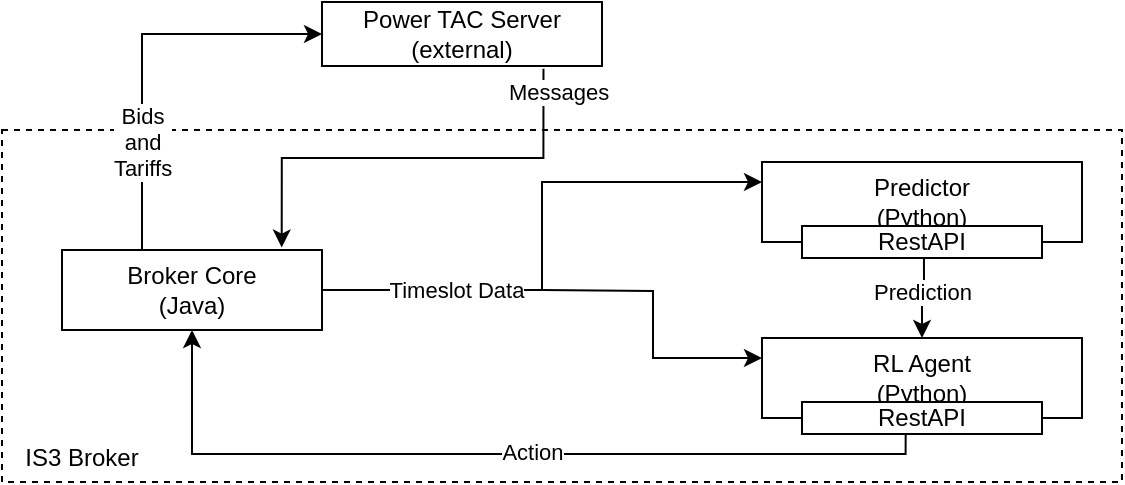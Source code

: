 <mxfile version="20.4.1" type="github" pages="3">
  <diagram id="v7upqAwxNrrTzhnmKMGe" name="Seite-3">
    <mxGraphModel dx="675" dy="429" grid="1" gridSize="10" guides="1" tooltips="1" connect="1" arrows="1" fold="1" page="1" pageScale="1" pageWidth="827" pageHeight="1169" math="0" shadow="0">
      <root>
        <mxCell id="0" />
        <mxCell id="1" parent="0" />
        <mxCell id="GoU7gZ8OQvSiujTcVbR8-18" value="" style="group" vertex="1" connectable="0" parent="1">
          <mxGeometry x="50" y="200" width="560" height="240" as="geometry" />
        </mxCell>
        <mxCell id="GoU7gZ8OQvSiujTcVbR8-1" value="&lt;div&gt;Power TAC Server&lt;/div&gt;&lt;div&gt;(external)&lt;br&gt;&lt;/div&gt;" style="rounded=0;whiteSpace=wrap;html=1;" vertex="1" parent="GoU7gZ8OQvSiujTcVbR8-18">
          <mxGeometry x="160" width="140" height="32" as="geometry" />
        </mxCell>
        <mxCell id="GoU7gZ8OQvSiujTcVbR8-2" value="" style="rounded=0;whiteSpace=wrap;html=1;dashed=1;" vertex="1" parent="GoU7gZ8OQvSiujTcVbR8-18">
          <mxGeometry y="64" width="560" height="176.0" as="geometry" />
        </mxCell>
        <mxCell id="GoU7gZ8OQvSiujTcVbR8-5" value="&lt;div&gt;Bids&lt;/div&gt;&lt;div&gt;and&lt;br&gt;&lt;/div&gt;&lt;div&gt;Tariffs&lt;br&gt;&lt;/div&gt;" style="edgeStyle=orthogonalEdgeStyle;rounded=0;orthogonalLoop=1;jettySize=auto;html=1;" edge="1" parent="GoU7gZ8OQvSiujTcVbR8-18" source="GoU7gZ8OQvSiujTcVbR8-3" target="GoU7gZ8OQvSiujTcVbR8-1">
          <mxGeometry x="-0.455" relative="1" as="geometry">
            <mxPoint x="110" y="8" as="targetPoint" />
            <Array as="points">
              <mxPoint x="70" y="80" />
              <mxPoint x="70" y="80" />
            </Array>
            <mxPoint as="offset" />
          </mxGeometry>
        </mxCell>
        <mxCell id="GoU7gZ8OQvSiujTcVbR8-3" value="&lt;div&gt;Broker Core&lt;/div&gt;&lt;div&gt;(Java)&lt;br&gt;&lt;/div&gt;" style="rounded=0;whiteSpace=wrap;html=1;" vertex="1" parent="GoU7gZ8OQvSiujTcVbR8-18">
          <mxGeometry x="30" y="124.0" width="130" height="40" as="geometry" />
        </mxCell>
        <mxCell id="GoU7gZ8OQvSiujTcVbR8-4" value="IS3 Broker" style="text;html=1;strokeColor=none;fillColor=none;align=center;verticalAlign=middle;whiteSpace=wrap;rounded=0;" vertex="1" parent="GoU7gZ8OQvSiujTcVbR8-18">
          <mxGeometry x="10" y="216" width="60" height="24" as="geometry" />
        </mxCell>
        <mxCell id="GoU7gZ8OQvSiujTcVbR8-7" value="" style="endArrow=classic;html=1;entryX=0.845;entryY=-0.031;entryDx=0;entryDy=0;exitX=0.791;exitY=1.043;exitDx=0;exitDy=0;exitPerimeter=0;rounded=0;edgeStyle=orthogonalEdgeStyle;entryPerimeter=0;" edge="1" parent="GoU7gZ8OQvSiujTcVbR8-18" source="GoU7gZ8OQvSiujTcVbR8-1" target="GoU7gZ8OQvSiujTcVbR8-3">
          <mxGeometry width="50" height="50" relative="1" as="geometry">
            <mxPoint x="110" as="sourcePoint" />
            <mxPoint x="330" y="96" as="targetPoint" />
          </mxGeometry>
        </mxCell>
        <mxCell id="GoU7gZ8OQvSiujTcVbR8-13" value="Messages" style="edgeLabel;html=1;align=center;verticalAlign=middle;resizable=0;points=[];" vertex="1" connectable="0" parent="GoU7gZ8OQvSiujTcVbR8-7">
          <mxGeometry x="0.472" relative="1" as="geometry">
            <mxPoint x="124" y="-33" as="offset" />
          </mxGeometry>
        </mxCell>
        <mxCell id="GoU7gZ8OQvSiujTcVbR8-8" value="&lt;div&gt;Predictor&lt;/div&gt;&lt;div&gt;(Python)&lt;/div&gt;" style="rounded=0;whiteSpace=wrap;html=1;" vertex="1" parent="GoU7gZ8OQvSiujTcVbR8-18">
          <mxGeometry x="380" y="80" width="160" height="40" as="geometry" />
        </mxCell>
        <mxCell id="GoU7gZ8OQvSiujTcVbR8-9" value="&lt;div&gt;RL Agent&lt;/div&gt;&lt;div&gt;(Python)&lt;/div&gt;" style="rounded=0;whiteSpace=wrap;html=1;" vertex="1" parent="GoU7gZ8OQvSiujTcVbR8-18">
          <mxGeometry x="380" y="168" width="160" height="40" as="geometry" />
        </mxCell>
        <mxCell id="GoU7gZ8OQvSiujTcVbR8-10" value="&lt;div&gt;Timeslot Data&lt;/div&gt;" style="endArrow=classic;html=1;rounded=0;edgeStyle=orthogonalEdgeStyle;entryX=0;entryY=0.25;entryDx=0;entryDy=0;" edge="1" parent="GoU7gZ8OQvSiujTcVbR8-18" source="GoU7gZ8OQvSiujTcVbR8-3" target="GoU7gZ8OQvSiujTcVbR8-8">
          <mxGeometry x="-0.513" width="50" height="50" relative="1" as="geometry">
            <mxPoint x="280" y="168" as="sourcePoint" />
            <mxPoint x="330" y="128" as="targetPoint" />
            <mxPoint as="offset" />
          </mxGeometry>
        </mxCell>
        <mxCell id="GoU7gZ8OQvSiujTcVbR8-11" value="Prediction" style="endArrow=classic;html=1;rounded=0;exitX=0.506;exitY=1.08;exitDx=0;exitDy=0;exitPerimeter=0;edgeStyle=orthogonalEdgeStyle;" edge="1" parent="GoU7gZ8OQvSiujTcVbR8-18" source="GoU7gZ8OQvSiujTcVbR8-8" target="GoU7gZ8OQvSiujTcVbR8-9">
          <mxGeometry width="50" height="50" relative="1" as="geometry">
            <mxPoint x="340" y="200.0" as="sourcePoint" />
            <mxPoint x="390" y="160" as="targetPoint" />
          </mxGeometry>
        </mxCell>
        <mxCell id="GoU7gZ8OQvSiujTcVbR8-12" value="" style="endArrow=classic;html=1;rounded=0;exitX=0.432;exitY=1;exitDx=0;exitDy=0;edgeStyle=orthogonalEdgeStyle;exitPerimeter=0;" edge="1" parent="GoU7gZ8OQvSiujTcVbR8-18" source="GoU7gZ8OQvSiujTcVbR8-15" target="GoU7gZ8OQvSiujTcVbR8-3">
          <mxGeometry width="50" height="50" relative="1" as="geometry">
            <mxPoint x="280" y="168" as="sourcePoint" />
            <mxPoint x="330" y="128" as="targetPoint" />
          </mxGeometry>
        </mxCell>
        <mxCell id="GoU7gZ8OQvSiujTcVbR8-14" value="Action" style="edgeLabel;html=1;align=center;verticalAlign=middle;resizable=0;points=[];" vertex="1" connectable="0" parent="GoU7gZ8OQvSiujTcVbR8-12">
          <mxGeometry x="-0.078" y="-1" relative="1" as="geometry">
            <mxPoint as="offset" />
          </mxGeometry>
        </mxCell>
        <mxCell id="GoU7gZ8OQvSiujTcVbR8-15" value="RestAPI" style="rounded=0;whiteSpace=wrap;html=1;" vertex="1" parent="GoU7gZ8OQvSiujTcVbR8-18">
          <mxGeometry x="400" y="200.0" width="120" height="16" as="geometry" />
        </mxCell>
        <mxCell id="GoU7gZ8OQvSiujTcVbR8-16" value="RestAPI" style="rounded=0;whiteSpace=wrap;html=1;" vertex="1" parent="GoU7gZ8OQvSiujTcVbR8-18">
          <mxGeometry x="400" y="112.0" width="120" height="16" as="geometry" />
        </mxCell>
        <mxCell id="GoU7gZ8OQvSiujTcVbR8-17" value="" style="endArrow=classic;html=1;rounded=0;entryX=0;entryY=0.25;entryDx=0;entryDy=0;edgeStyle=orthogonalEdgeStyle;" edge="1" parent="GoU7gZ8OQvSiujTcVbR8-18" target="GoU7gZ8OQvSiujTcVbR8-9">
          <mxGeometry width="50" height="50" relative="1" as="geometry">
            <mxPoint x="270" y="144" as="sourcePoint" />
            <mxPoint x="340" y="160" as="targetPoint" />
          </mxGeometry>
        </mxCell>
      </root>
    </mxGraphModel>
  </diagram>
  <diagram id="kgpKYQtTHZ0yAKxKKP6v" name="Page-1">
    <mxGraphModel dx="1422" dy="780" grid="1" gridSize="10" guides="1" tooltips="1" connect="1" arrows="1" fold="1" page="1" pageScale="1" pageWidth="850" pageHeight="1100" math="0" shadow="0">
      <root>
        <mxCell id="0" />
        <mxCell id="1" parent="0" />
        <mxCell id="5WxZutgpQUNSRM7VUp_n-36" style="edgeStyle=orthogonalEdgeStyle;rounded=0;orthogonalLoop=1;jettySize=auto;html=1;" parent="1" target="5WxZutgpQUNSRM7VUp_n-39" edge="1">
          <mxGeometry relative="1" as="geometry">
            <mxPoint x="320" y="280" as="sourcePoint" />
          </mxGeometry>
        </mxCell>
        <mxCell id="5WxZutgpQUNSRM7VUp_n-38" style="edgeStyle=orthogonalEdgeStyle;rounded=0;orthogonalLoop=1;jettySize=auto;html=1;" parent="1" source="5WxZutgpQUNSRM7VUp_n-39" edge="1">
          <mxGeometry relative="1" as="geometry">
            <mxPoint x="365" y="240" as="targetPoint" />
          </mxGeometry>
        </mxCell>
        <mxCell id="5WxZutgpQUNSRM7VUp_n-84" style="edgeStyle=orthogonalEdgeStyle;rounded=0;orthogonalLoop=1;jettySize=auto;html=1;" parent="1" source="5WxZutgpQUNSRM7VUp_n-39" edge="1">
          <mxGeometry relative="1" as="geometry">
            <mxPoint x="320" y="200" as="targetPoint" />
          </mxGeometry>
        </mxCell>
        <mxCell id="5WxZutgpQUNSRM7VUp_n-39" value="" style="rounded=1;whiteSpace=wrap;html=1;" parent="1" vertex="1">
          <mxGeometry x="305" y="230" width="30" height="20" as="geometry" />
        </mxCell>
        <mxCell id="5WxZutgpQUNSRM7VUp_n-43" value="x_t336" style="text;html=1;align=center;verticalAlign=middle;resizable=0;points=[];autosize=1;strokeColor=none;fillColor=none;" parent="1" vertex="1">
          <mxGeometry x="290" y="275" width="60" height="30" as="geometry" />
        </mxCell>
        <mxCell id="5WxZutgpQUNSRM7VUp_n-52" style="edgeStyle=orthogonalEdgeStyle;rounded=0;orthogonalLoop=1;jettySize=auto;html=1;entryX=0;entryY=0.5;entryDx=0;entryDy=0;" parent="1" source="5WxZutgpQUNSRM7VUp_n-42" target="5WxZutgpQUNSRM7VUp_n-49" edge="1">
          <mxGeometry relative="1" as="geometry" />
        </mxCell>
        <mxCell id="5WxZutgpQUNSRM7VUp_n-59" value="" style="group;" parent="1" vertex="1" connectable="0">
          <mxGeometry x="465" y="170" width="40" height="135" as="geometry" />
        </mxCell>
        <mxCell id="5WxZutgpQUNSRM7VUp_n-47" value="" style="group;" parent="5WxZutgpQUNSRM7VUp_n-59" vertex="1" connectable="0">
          <mxGeometry x="5" y="30" width="30" height="105" as="geometry" />
        </mxCell>
        <mxCell id="5WxZutgpQUNSRM7VUp_n-48" style="edgeStyle=orthogonalEdgeStyle;rounded=0;orthogonalLoop=1;jettySize=auto;html=1;" parent="5WxZutgpQUNSRM7VUp_n-47" source="5WxZutgpQUNSRM7VUp_n-49" edge="1">
          <mxGeometry relative="1" as="geometry">
            <mxPoint x="15.176" as="targetPoint" />
          </mxGeometry>
        </mxCell>
        <mxCell id="5WxZutgpQUNSRM7VUp_n-49" value="" style="rounded=1;whiteSpace=wrap;html=1;" parent="5WxZutgpQUNSRM7VUp_n-47" vertex="1">
          <mxGeometry y="30" width="30" height="20" as="geometry" />
        </mxCell>
        <mxCell id="5WxZutgpQUNSRM7VUp_n-53" value="y_1" style="text;html=1;align=center;verticalAlign=middle;resizable=0;points=[];autosize=1;strokeColor=none;fillColor=none;" parent="5WxZutgpQUNSRM7VUp_n-59" vertex="1">
          <mxGeometry width="40" height="30" as="geometry" />
        </mxCell>
        <mxCell id="5WxZutgpQUNSRM7VUp_n-60" value="" style="group;" parent="1" vertex="1" connectable="0">
          <mxGeometry x="520" y="170" width="40" height="135" as="geometry" />
        </mxCell>
        <mxCell id="5WxZutgpQUNSRM7VUp_n-61" value="" style="group;" parent="5WxZutgpQUNSRM7VUp_n-60" vertex="1" connectable="0">
          <mxGeometry x="5" y="30" width="30" height="105" as="geometry" />
        </mxCell>
        <mxCell id="5WxZutgpQUNSRM7VUp_n-62" style="edgeStyle=orthogonalEdgeStyle;rounded=0;orthogonalLoop=1;jettySize=auto;html=1;" parent="5WxZutgpQUNSRM7VUp_n-61" source="5WxZutgpQUNSRM7VUp_n-63" edge="1">
          <mxGeometry relative="1" as="geometry">
            <mxPoint x="15.176" as="targetPoint" />
          </mxGeometry>
        </mxCell>
        <mxCell id="5WxZutgpQUNSRM7VUp_n-63" value="" style="rounded=1;whiteSpace=wrap;html=1;" parent="5WxZutgpQUNSRM7VUp_n-61" vertex="1">
          <mxGeometry y="30" width="30" height="20" as="geometry" />
        </mxCell>
        <mxCell id="5WxZutgpQUNSRM7VUp_n-64" value="y_2" style="text;html=1;align=center;verticalAlign=middle;resizable=0;points=[];autosize=1;strokeColor=none;fillColor=none;" parent="5WxZutgpQUNSRM7VUp_n-60" vertex="1">
          <mxGeometry width="40" height="30" as="geometry" />
        </mxCell>
        <mxCell id="5WxZutgpQUNSRM7VUp_n-65" value="" style="group;" parent="1" vertex="1" connectable="0">
          <mxGeometry x="570" y="170" width="45" height="135" as="geometry" />
        </mxCell>
        <mxCell id="5WxZutgpQUNSRM7VUp_n-66" value="" style="group;" parent="5WxZutgpQUNSRM7VUp_n-65" vertex="1" connectable="0">
          <mxGeometry x="5" y="30" width="30" height="105" as="geometry" />
        </mxCell>
        <mxCell id="5WxZutgpQUNSRM7VUp_n-67" style="edgeStyle=orthogonalEdgeStyle;rounded=0;orthogonalLoop=1;jettySize=auto;html=1;" parent="5WxZutgpQUNSRM7VUp_n-66" source="5WxZutgpQUNSRM7VUp_n-68" edge="1">
          <mxGeometry relative="1" as="geometry">
            <mxPoint x="15.176" as="targetPoint" />
          </mxGeometry>
        </mxCell>
        <mxCell id="5WxZutgpQUNSRM7VUp_n-68" value="" style="rounded=1;whiteSpace=wrap;html=1;" parent="5WxZutgpQUNSRM7VUp_n-66" vertex="1">
          <mxGeometry y="30" width="30" height="20" as="geometry" />
        </mxCell>
        <mxCell id="5WxZutgpQUNSRM7VUp_n-69" value="y_24" style="text;html=1;align=center;verticalAlign=middle;resizable=0;points=[];autosize=1;strokeColor=none;fillColor=none;" parent="5WxZutgpQUNSRM7VUp_n-65" vertex="1">
          <mxGeometry x="-5" width="50" height="30" as="geometry" />
        </mxCell>
        <mxCell id="5WxZutgpQUNSRM7VUp_n-70" style="edgeStyle=orthogonalEdgeStyle;rounded=0;orthogonalLoop=1;jettySize=auto;html=1;" parent="1" source="5WxZutgpQUNSRM7VUp_n-49" target="5WxZutgpQUNSRM7VUp_n-63" edge="1">
          <mxGeometry relative="1" as="geometry">
            <Array as="points">
              <mxPoint x="500" y="240" />
              <mxPoint x="500" y="240" />
            </Array>
          </mxGeometry>
        </mxCell>
        <mxCell id="5WxZutgpQUNSRM7VUp_n-75" value="" style="endArrow=classic;html=1;rounded=0;" parent="1" source="5WxZutgpQUNSRM7VUp_n-53" edge="1">
          <mxGeometry width="50" height="50" relative="1" as="geometry">
            <mxPoint x="420" y="220" as="sourcePoint" />
            <mxPoint x="530" y="230" as="targetPoint" />
            <Array as="points">
              <mxPoint x="530" y="230" />
            </Array>
          </mxGeometry>
        </mxCell>
        <mxCell id="5WxZutgpQUNSRM7VUp_n-76" value="" style="endArrow=classic;html=1;rounded=0;exitX=0.985;exitY=1.013;exitDx=0;exitDy=0;exitPerimeter=0;dashed=1;dashPattern=1 1;" parent="1" source="5WxZutgpQUNSRM7VUp_n-64" edge="1">
          <mxGeometry width="50" height="50" relative="1" as="geometry">
            <mxPoint x="510" y="210" as="sourcePoint" />
            <mxPoint x="580" y="230" as="targetPoint" />
            <Array as="points" />
          </mxGeometry>
        </mxCell>
        <mxCell id="5WxZutgpQUNSRM7VUp_n-15" style="edgeStyle=orthogonalEdgeStyle;rounded=0;orthogonalLoop=1;jettySize=auto;html=1;" parent="1" target="5WxZutgpQUNSRM7VUp_n-14" edge="1">
          <mxGeometry relative="1" as="geometry">
            <mxPoint x="195" y="280" as="sourcePoint" />
          </mxGeometry>
        </mxCell>
        <mxCell id="5WxZutgpQUNSRM7VUp_n-17" style="edgeStyle=orthogonalEdgeStyle;rounded=0;orthogonalLoop=1;jettySize=auto;html=1;" parent="1" source="5WxZutgpQUNSRM7VUp_n-14" edge="1">
          <mxGeometry relative="1" as="geometry">
            <mxPoint x="240" y="240" as="targetPoint" />
          </mxGeometry>
        </mxCell>
        <mxCell id="5WxZutgpQUNSRM7VUp_n-82" style="edgeStyle=orthogonalEdgeStyle;rounded=0;orthogonalLoop=1;jettySize=auto;html=1;" parent="1" source="5WxZutgpQUNSRM7VUp_n-14" edge="1">
          <mxGeometry relative="1" as="geometry">
            <mxPoint x="195" y="200" as="targetPoint" />
          </mxGeometry>
        </mxCell>
        <mxCell id="5WxZutgpQUNSRM7VUp_n-14" value="" style="rounded=1;whiteSpace=wrap;html=1;" parent="1" vertex="1">
          <mxGeometry x="180" y="230" width="30" height="20" as="geometry" />
        </mxCell>
        <mxCell id="5WxZutgpQUNSRM7VUp_n-20" style="edgeStyle=orthogonalEdgeStyle;rounded=0;orthogonalLoop=1;jettySize=auto;html=1;" parent="1" target="5WxZutgpQUNSRM7VUp_n-18" edge="1">
          <mxGeometry relative="1" as="geometry">
            <mxPoint x="255" y="280" as="sourcePoint" />
          </mxGeometry>
        </mxCell>
        <mxCell id="5WxZutgpQUNSRM7VUp_n-83" style="edgeStyle=orthogonalEdgeStyle;rounded=0;orthogonalLoop=1;jettySize=auto;html=1;" parent="1" source="5WxZutgpQUNSRM7VUp_n-18" edge="1">
          <mxGeometry relative="1" as="geometry">
            <mxPoint x="255" y="200" as="targetPoint" />
          </mxGeometry>
        </mxCell>
        <mxCell id="5WxZutgpQUNSRM7VUp_n-18" value="" style="rounded=1;whiteSpace=wrap;html=1;" parent="1" vertex="1">
          <mxGeometry x="240" y="230" width="30" height="20" as="geometry" />
        </mxCell>
        <mxCell id="5WxZutgpQUNSRM7VUp_n-21" value="x_t0" style="text;html=1;align=center;verticalAlign=middle;resizable=0;points=[];autosize=1;strokeColor=none;fillColor=none;" parent="1" vertex="1">
          <mxGeometry x="170" y="275" width="50" height="30" as="geometry" />
        </mxCell>
        <mxCell id="5WxZutgpQUNSRM7VUp_n-22" value="x_t1" style="text;html=1;align=center;verticalAlign=middle;resizable=0;points=[];autosize=1;strokeColor=none;fillColor=none;" parent="1" vertex="1">
          <mxGeometry x="230" y="275" width="50" height="30" as="geometry" />
        </mxCell>
        <mxCell id="5WxZutgpQUNSRM7VUp_n-23" value="" style="endArrow=none;dashed=1;html=1;dashPattern=1 3;strokeWidth=2;rounded=0;exitX=1;exitY=0.5;exitDx=0;exitDy=0;entryX=0;entryY=0.5;entryDx=0;entryDy=0;" parent="1" source="5WxZutgpQUNSRM7VUp_n-18" target="5WxZutgpQUNSRM7VUp_n-39" edge="1">
          <mxGeometry width="50" height="50" relative="1" as="geometry">
            <mxPoint x="280" y="239.8" as="sourcePoint" />
            <mxPoint x="300" y="239.8" as="targetPoint" />
          </mxGeometry>
        </mxCell>
        <mxCell id="5WxZutgpQUNSRM7VUp_n-77" value="" style="endArrow=none;dashed=1;html=1;dashPattern=1 3;strokeWidth=2;rounded=0;exitX=1;exitY=0.5;exitDx=0;exitDy=0;entryX=0;entryY=0.5;entryDx=0;entryDy=0;" parent="1" source="5WxZutgpQUNSRM7VUp_n-63" target="5WxZutgpQUNSRM7VUp_n-68" edge="1">
          <mxGeometry width="50" height="50" relative="1" as="geometry">
            <mxPoint x="280" y="250" as="sourcePoint" />
            <mxPoint x="315" y="250" as="targetPoint" />
          </mxGeometry>
        </mxCell>
        <mxCell id="5WxZutgpQUNSRM7VUp_n-78" value="" style="shape=curlyBracket;whiteSpace=wrap;html=1;rounded=1;rotation=-90;" parent="1" vertex="1">
          <mxGeometry x="297.19" y="185.94" width="22.5" height="270.63" as="geometry" />
        </mxCell>
        <mxCell id="5WxZutgpQUNSRM7VUp_n-79" value="" style="shape=curlyBracket;whiteSpace=wrap;html=1;rounded=1;rotation=90;" parent="1" vertex="1">
          <mxGeometry x="528.75" y="50" width="22.5" height="204.06" as="geometry" />
        </mxCell>
        <mxCell id="oTfD3YDyBVF8-jy85xka-9" value="Q" style="edgeStyle=orthogonalEdgeStyle;rounded=0;orthogonalLoop=1;jettySize=auto;html=1;entryX=0.959;entryY=1.046;entryDx=0;entryDy=0;entryPerimeter=0;" parent="1" source="5WxZutgpQUNSRM7VUp_n-42" target="oTfD3YDyBVF8-jy85xka-5" edge="1">
          <mxGeometry relative="1" as="geometry" />
        </mxCell>
        <mxCell id="5WxZutgpQUNSRM7VUp_n-42" value="Thought vector" style="rounded=1;whiteSpace=wrap;html=1;" parent="1" vertex="1">
          <mxGeometry x="365" y="230" width="85" height="20" as="geometry" />
        </mxCell>
        <mxCell id="5WxZutgpQUNSRM7VUp_n-80" value="Decoder output" style="text;html=1;align=center;verticalAlign=middle;resizable=0;points=[];autosize=1;strokeColor=none;fillColor=none;" parent="1" vertex="1">
          <mxGeometry x="485" y="115" width="110" height="30" as="geometry" />
        </mxCell>
        <mxCell id="5WxZutgpQUNSRM7VUp_n-81" value="Encoder Input" style="text;html=1;align=center;verticalAlign=middle;resizable=0;points=[];autosize=1;strokeColor=none;fillColor=none;" parent="1" vertex="1">
          <mxGeometry x="258.44" y="335" width="100" height="30" as="geometry" />
        </mxCell>
        <mxCell id="oTfD3YDyBVF8-jy85xka-6" style="edgeStyle=orthogonalEdgeStyle;rounded=0;orthogonalLoop=1;jettySize=auto;html=1;entryX=0;entryY=0.25;entryDx=0;entryDy=0;" parent="1" source="oTfD3YDyBVF8-jy85xka-1" target="oTfD3YDyBVF8-jy85xka-5" edge="1">
          <mxGeometry relative="1" as="geometry">
            <mxPoint x="195" y="110" as="targetPoint" />
            <Array as="points">
              <mxPoint x="195" y="90" />
              <mxPoint x="230" y="90" />
              <mxPoint x="230" y="88" />
              <mxPoint x="238" y="88" />
            </Array>
          </mxGeometry>
        </mxCell>
        <mxCell id="oTfD3YDyBVF8-jy85xka-1" value="k,v_t0 " style="text;html=1;align=center;verticalAlign=middle;resizable=0;points=[];autosize=1;strokeColor=none;fillColor=none;" parent="1" vertex="1">
          <mxGeometry x="170" y="170" width="50" height="30" as="geometry" />
        </mxCell>
        <mxCell id="oTfD3YDyBVF8-jy85xka-7" style="edgeStyle=orthogonalEdgeStyle;rounded=0;orthogonalLoop=1;jettySize=auto;html=1;entryX=0.093;entryY=1.078;entryDx=0;entryDy=0;entryPerimeter=0;" parent="1" source="oTfD3YDyBVF8-jy85xka-2" target="oTfD3YDyBVF8-jy85xka-5" edge="1">
          <mxGeometry relative="1" as="geometry" />
        </mxCell>
        <mxCell id="oTfD3YDyBVF8-jy85xka-2" value="k,v_t1" style="text;html=1;align=center;verticalAlign=middle;resizable=0;points=[];autosize=1;strokeColor=none;fillColor=none;" parent="1" vertex="1">
          <mxGeometry x="230" y="170" width="50" height="30" as="geometry" />
        </mxCell>
        <mxCell id="oTfD3YDyBVF8-jy85xka-8" style="edgeStyle=orthogonalEdgeStyle;rounded=0;orthogonalLoop=1;jettySize=auto;html=1;entryX=0.5;entryY=1;entryDx=0;entryDy=0;" parent="1" source="oTfD3YDyBVF8-jy85xka-3" target="oTfD3YDyBVF8-jy85xka-5" edge="1">
          <mxGeometry relative="1" as="geometry">
            <Array as="points">
              <mxPoint x="320" y="140" />
              <mxPoint x="318" y="140" />
            </Array>
          </mxGeometry>
        </mxCell>
        <mxCell id="oTfD3YDyBVF8-jy85xka-3" value="k,v_t336" style="text;html=1;align=center;verticalAlign=middle;resizable=0;points=[];autosize=1;strokeColor=none;fillColor=none;" parent="1" vertex="1">
          <mxGeometry x="285" y="170" width="70" height="30" as="geometry" />
        </mxCell>
        <mxCell id="oTfD3YDyBVF8-jy85xka-5" value="Attention(Q,K,V)" style="rounded=1;whiteSpace=wrap;html=1;" parent="1" vertex="1">
          <mxGeometry x="257.5" y="80" width="120" height="30" as="geometry" />
        </mxCell>
        <mxCell id="oTfD3YDyBVF8-jy85xka-14" value="w_t0" style="shape=flexArrow;endArrow=classic;html=1;rounded=0;entryX=1;entryY=0;entryDx=0;entryDy=0;exitX=0;exitY=0.75;exitDx=0;exitDy=0;endSize=4.3;startSize=1;targetPerimeterSpacing=0;fillColor=#dae8fc;strokeColor=#6c8ebf;sketch=0;shadow=0;arcSize=9;strokeWidth=1;fillStyle=solid;width=1.429;endWidth=4.558;" parent="1" source="oTfD3YDyBVF8-jy85xka-5" target="5WxZutgpQUNSRM7VUp_n-14" edge="1">
          <mxGeometry width="50" height="50" relative="1" as="geometry">
            <mxPoint x="210" y="145" as="sourcePoint" />
            <mxPoint x="260" y="95" as="targetPoint" />
            <Array as="points">
              <mxPoint x="210" y="103" />
              <mxPoint x="210" y="140" />
            </Array>
          </mxGeometry>
        </mxCell>
        <mxCell id="oTfD3YDyBVF8-jy85xka-15" value="w_t1" style="shape=flexArrow;endArrow=classic;html=1;rounded=0;entryX=1;entryY=0;entryDx=0;entryDy=0;exitX=0.25;exitY=1;exitDx=0;exitDy=0;endSize=4.3;startSize=1;targetPerimeterSpacing=0;fillColor=#dae8fc;strokeColor=#6c8ebf;sketch=0;shadow=0;arcSize=9;strokeWidth=1;fillStyle=solid;width=1.429;endWidth=4.558;" parent="1" source="oTfD3YDyBVF8-jy85xka-5" target="5WxZutgpQUNSRM7VUp_n-18" edge="1">
          <mxGeometry x="-0.565" y="2" width="50" height="50" relative="1" as="geometry">
            <mxPoint x="267.5" y="112.5" as="sourcePoint" />
            <mxPoint x="220" y="240" as="targetPoint" />
            <Array as="points">
              <mxPoint x="288" y="170" />
              <mxPoint x="270" y="170" />
            </Array>
            <mxPoint as="offset" />
          </mxGeometry>
        </mxCell>
        <mxCell id="oTfD3YDyBVF8-jy85xka-16" value="w_t336" style="shape=flexArrow;endArrow=classic;html=1;rounded=0;entryX=1;entryY=0;entryDx=0;entryDy=0;exitX=0.25;exitY=1;exitDx=0;exitDy=0;endSize=4.3;startSize=1;targetPerimeterSpacing=0;fillColor=#dae8fc;strokeColor=#6c8ebf;sketch=0;shadow=0;arcSize=9;strokeWidth=1;fillStyle=solid;width=1.429;endWidth=4.558;" parent="1" edge="1">
          <mxGeometry x="-0.36" width="50" height="50" relative="1" as="geometry">
            <mxPoint x="349.5" y="110" as="sourcePoint" />
            <mxPoint x="332" y="230" as="targetPoint" />
            <Array as="points">
              <mxPoint x="350" y="200" />
            </Array>
            <mxPoint as="offset" />
          </mxGeometry>
        </mxCell>
      </root>
    </mxGraphModel>
  </diagram>
  <diagram id="nfH1aJ32i-U7VhBpTYlZ" name="Seite-2">
    <mxGraphModel dx="1422" dy="780" grid="1" gridSize="10" guides="1" tooltips="1" connect="1" arrows="1" fold="1" page="1" pageScale="1" pageWidth="827" pageHeight="1169" math="0" shadow="0">
      <root>
        <mxCell id="0" />
        <mxCell id="1" parent="0" />
        <mxCell id="cXMA3PPJrjhBCAom9J2C-1" style="edgeStyle=orthogonalEdgeStyle;rounded=0;orthogonalLoop=1;jettySize=auto;html=1;" parent="1" target="cXMA3PPJrjhBCAom9J2C-4" edge="1">
          <mxGeometry relative="1" as="geometry">
            <mxPoint x="320" y="280" as="sourcePoint" />
          </mxGeometry>
        </mxCell>
        <mxCell id="cXMA3PPJrjhBCAom9J2C-2" style="edgeStyle=orthogonalEdgeStyle;rounded=0;orthogonalLoop=1;jettySize=auto;html=1;" parent="1" source="cXMA3PPJrjhBCAom9J2C-4" edge="1">
          <mxGeometry relative="1" as="geometry">
            <mxPoint x="365" y="240" as="targetPoint" />
          </mxGeometry>
        </mxCell>
        <mxCell id="cXMA3PPJrjhBCAom9J2C-4" value="" style="rounded=1;whiteSpace=wrap;html=1;" parent="1" vertex="1">
          <mxGeometry x="305" y="230" width="30" height="20" as="geometry" />
        </mxCell>
        <mxCell id="cXMA3PPJrjhBCAom9J2C-5" value="x_t335" style="text;html=1;align=center;verticalAlign=middle;resizable=0;points=[];autosize=1;strokeColor=none;fillColor=none;" parent="1" vertex="1">
          <mxGeometry x="290" y="275" width="60" height="30" as="geometry" />
        </mxCell>
        <mxCell id="cXMA3PPJrjhBCAom9J2C-12" value="" style="group" parent="1" vertex="1" connectable="0">
          <mxGeometry x="520" y="170" width="40" height="135" as="geometry" />
        </mxCell>
        <mxCell id="cXMA3PPJrjhBCAom9J2C-13" value="" style="group" parent="cXMA3PPJrjhBCAom9J2C-12" vertex="1" connectable="0">
          <mxGeometry x="5" y="30" width="30" height="105" as="geometry" />
        </mxCell>
        <mxCell id="cXMA3PPJrjhBCAom9J2C-16" value="y_2" style="text;html=1;align=center;verticalAlign=middle;resizable=0;points=[];autosize=1;strokeColor=none;fillColor=none;" parent="cXMA3PPJrjhBCAom9J2C-12" vertex="1">
          <mxGeometry width="40" height="30" as="geometry" />
        </mxCell>
        <mxCell id="cXMA3PPJrjhBCAom9J2C-37" value="" style="shape=curlyBracket;whiteSpace=wrap;html=1;rounded=1;rotation=90;" parent="cXMA3PPJrjhBCAom9J2C-12" vertex="1">
          <mxGeometry x="8.75" y="-100" width="22.5" height="204.06" as="geometry" />
        </mxCell>
        <mxCell id="cXMA3PPJrjhBCAom9J2C-17" value="" style="group" parent="1" vertex="1" connectable="0">
          <mxGeometry x="570" y="170" width="45" height="135" as="geometry" />
        </mxCell>
        <mxCell id="cXMA3PPJrjhBCAom9J2C-18" value="" style="group" parent="cXMA3PPJrjhBCAom9J2C-17" vertex="1" connectable="0">
          <mxGeometry x="5" y="30" width="30" height="105" as="geometry" />
        </mxCell>
        <mxCell id="cXMA3PPJrjhBCAom9J2C-19" style="edgeStyle=orthogonalEdgeStyle;rounded=0;orthogonalLoop=1;jettySize=auto;html=1;" parent="cXMA3PPJrjhBCAom9J2C-18" source="cXMA3PPJrjhBCAom9J2C-20" edge="1">
          <mxGeometry relative="1" as="geometry">
            <mxPoint x="15.176" as="targetPoint" />
          </mxGeometry>
        </mxCell>
        <mxCell id="cXMA3PPJrjhBCAom9J2C-20" value="" style="rounded=1;whiteSpace=wrap;html=1;" parent="cXMA3PPJrjhBCAom9J2C-18" vertex="1">
          <mxGeometry y="30" width="30" height="20" as="geometry" />
        </mxCell>
        <mxCell id="cXMA3PPJrjhBCAom9J2C-21" value="y_24" style="text;html=1;align=center;verticalAlign=middle;resizable=0;points=[];autosize=1;strokeColor=none;fillColor=none;" parent="cXMA3PPJrjhBCAom9J2C-17" vertex="1">
          <mxGeometry x="-5" width="50" height="30" as="geometry" />
        </mxCell>
        <mxCell id="cXMA3PPJrjhBCAom9J2C-25" style="edgeStyle=orthogonalEdgeStyle;rounded=0;orthogonalLoop=1;jettySize=auto;html=1;" parent="1" target="cXMA3PPJrjhBCAom9J2C-28" edge="1">
          <mxGeometry relative="1" as="geometry">
            <mxPoint x="195" y="280" as="sourcePoint" />
          </mxGeometry>
        </mxCell>
        <mxCell id="cXMA3PPJrjhBCAom9J2C-26" style="edgeStyle=orthogonalEdgeStyle;rounded=0;orthogonalLoop=1;jettySize=auto;html=1;" parent="1" source="cXMA3PPJrjhBCAom9J2C-28" edge="1">
          <mxGeometry relative="1" as="geometry">
            <mxPoint x="240" y="240" as="targetPoint" />
          </mxGeometry>
        </mxCell>
        <mxCell id="cXMA3PPJrjhBCAom9J2C-28" value="" style="rounded=1;whiteSpace=wrap;html=1;" parent="1" vertex="1">
          <mxGeometry x="180" y="230" width="30" height="20" as="geometry" />
        </mxCell>
        <mxCell id="cXMA3PPJrjhBCAom9J2C-29" style="edgeStyle=orthogonalEdgeStyle;rounded=0;orthogonalLoop=1;jettySize=auto;html=1;" parent="1" target="cXMA3PPJrjhBCAom9J2C-31" edge="1">
          <mxGeometry relative="1" as="geometry">
            <mxPoint x="255" y="280" as="sourcePoint" />
          </mxGeometry>
        </mxCell>
        <mxCell id="cXMA3PPJrjhBCAom9J2C-31" value="" style="rounded=1;whiteSpace=wrap;html=1;" parent="1" vertex="1">
          <mxGeometry x="240" y="230" width="30" height="20" as="geometry" />
        </mxCell>
        <mxCell id="cXMA3PPJrjhBCAom9J2C-32" value="x_t0" style="text;html=1;align=center;verticalAlign=middle;resizable=0;points=[];autosize=1;strokeColor=none;fillColor=none;" parent="1" vertex="1">
          <mxGeometry x="170" y="275" width="50" height="30" as="geometry" />
        </mxCell>
        <mxCell id="cXMA3PPJrjhBCAom9J2C-33" value="x_t1" style="text;html=1;align=center;verticalAlign=middle;resizable=0;points=[];autosize=1;strokeColor=none;fillColor=none;" parent="1" vertex="1">
          <mxGeometry x="230" y="275" width="50" height="30" as="geometry" />
        </mxCell>
        <mxCell id="cXMA3PPJrjhBCAom9J2C-34" value="" style="endArrow=none;dashed=1;html=1;dashPattern=1 3;strokeWidth=2;rounded=0;exitX=1;exitY=0.5;exitDx=0;exitDy=0;entryX=0;entryY=0.5;entryDx=0;entryDy=0;" parent="1" source="cXMA3PPJrjhBCAom9J2C-31" target="cXMA3PPJrjhBCAom9J2C-4" edge="1">
          <mxGeometry width="50" height="50" relative="1" as="geometry">
            <mxPoint x="280" y="239.8" as="sourcePoint" />
            <mxPoint x="300" y="239.8" as="targetPoint" />
          </mxGeometry>
        </mxCell>
        <mxCell id="cXMA3PPJrjhBCAom9J2C-36" value="" style="shape=curlyBracket;whiteSpace=wrap;html=1;rounded=1;rotation=-90;" parent="1" vertex="1">
          <mxGeometry x="297.19" y="170" width="22.5" height="270.63" as="geometry" />
        </mxCell>
        <mxCell id="cXMA3PPJrjhBCAom9J2C-39" value="x_t336" style="text;html=1;align=center;verticalAlign=middle;resizable=0;points=[];autosize=1;strokeColor=none;fillColor=none;" parent="1" vertex="1">
          <mxGeometry x="377.5" y="275" width="60" height="30" as="geometry" />
        </mxCell>
        <mxCell id="cXMA3PPJrjhBCAom9J2C-40" style="edgeStyle=orthogonalEdgeStyle;rounded=0;orthogonalLoop=1;jettySize=auto;html=1;" parent="1" source="cXMA3PPJrjhBCAom9J2C-39" edge="1">
          <mxGeometry relative="1" as="geometry">
            <mxPoint x="380" y="280" as="sourcePoint" />
            <mxPoint x="407.524" y="250" as="targetPoint" />
          </mxGeometry>
        </mxCell>
        <mxCell id="cXMA3PPJrjhBCAom9J2C-42" value="&lt;div&gt;Input&lt;/div&gt;" style="text;html=1;align=center;verticalAlign=middle;resizable=0;points=[];autosize=1;strokeColor=none;fillColor=none;" parent="1" vertex="1">
          <mxGeometry x="283.44" y="305" width="50" height="30" as="geometry" />
        </mxCell>
        <mxCell id="cXMA3PPJrjhBCAom9J2C-43" value="" style="rounded=1;whiteSpace=wrap;html=1;" parent="1" vertex="1">
          <mxGeometry x="370" y="230" width="70" height="20" as="geometry" />
        </mxCell>
        <mxCell id="cXMA3PPJrjhBCAom9J2C-44" value="" style="group" parent="1" vertex="1" connectable="0">
          <mxGeometry x="450" y="140" width="145" height="165" as="geometry" />
        </mxCell>
        <mxCell id="cXMA3PPJrjhBCAom9J2C-6" style="edgeStyle=orthogonalEdgeStyle;rounded=0;orthogonalLoop=1;jettySize=auto;html=1;entryX=0;entryY=0.5;entryDx=0;entryDy=0;" parent="cXMA3PPJrjhBCAom9J2C-44" target="cXMA3PPJrjhBCAom9J2C-10" edge="1">
          <mxGeometry relative="1" as="geometry">
            <mxPoint y="100.0" as="sourcePoint" />
          </mxGeometry>
        </mxCell>
        <mxCell id="cXMA3PPJrjhBCAom9J2C-41" value="Output" style="text;html=1;align=center;verticalAlign=middle;resizable=0;points=[];autosize=1;strokeColor=none;fillColor=none;" parent="cXMA3PPJrjhBCAom9J2C-44" vertex="1">
          <mxGeometry x="60" width="60" height="30" as="geometry" />
        </mxCell>
        <mxCell id="cXMA3PPJrjhBCAom9J2C-7" value="" style="group" parent="cXMA3PPJrjhBCAom9J2C-44" vertex="1" connectable="0">
          <mxGeometry y="30" width="40" height="135" as="geometry" />
        </mxCell>
        <mxCell id="cXMA3PPJrjhBCAom9J2C-8" value="" style="group" parent="cXMA3PPJrjhBCAom9J2C-7" vertex="1" connectable="0">
          <mxGeometry x="5" y="30" width="30" height="105" as="geometry" />
        </mxCell>
        <mxCell id="cXMA3PPJrjhBCAom9J2C-9" style="edgeStyle=orthogonalEdgeStyle;rounded=0;orthogonalLoop=1;jettySize=auto;html=1;" parent="cXMA3PPJrjhBCAom9J2C-8" source="cXMA3PPJrjhBCAom9J2C-10" edge="1">
          <mxGeometry relative="1" as="geometry">
            <mxPoint x="15.176" as="targetPoint" />
          </mxGeometry>
        </mxCell>
        <mxCell id="cXMA3PPJrjhBCAom9J2C-10" value="" style="rounded=1;whiteSpace=wrap;html=1;" parent="cXMA3PPJrjhBCAom9J2C-8" vertex="1">
          <mxGeometry y="30" width="30" height="20" as="geometry" />
        </mxCell>
        <mxCell id="cXMA3PPJrjhBCAom9J2C-11" value="y_1" style="text;html=1;align=center;verticalAlign=middle;resizable=0;points=[];autosize=1;strokeColor=none;fillColor=none;" parent="cXMA3PPJrjhBCAom9J2C-7" vertex="1">
          <mxGeometry width="40" height="30" as="geometry" />
        </mxCell>
        <mxCell id="cXMA3PPJrjhBCAom9J2C-22" style="edgeStyle=orthogonalEdgeStyle;rounded=0;orthogonalLoop=1;jettySize=auto;html=1;" parent="1" source="cXMA3PPJrjhBCAom9J2C-10" target="cXMA3PPJrjhBCAom9J2C-15" edge="1">
          <mxGeometry relative="1" as="geometry">
            <Array as="points">
              <mxPoint x="500" y="240" />
              <mxPoint x="500" y="240" />
            </Array>
          </mxGeometry>
        </mxCell>
        <mxCell id="cXMA3PPJrjhBCAom9J2C-35" value="" style="endArrow=none;dashed=1;html=1;dashPattern=1 3;strokeWidth=2;rounded=0;exitX=1;exitY=0.5;exitDx=0;exitDy=0;entryX=0;entryY=0.5;entryDx=0;entryDy=0;" parent="1" source="cXMA3PPJrjhBCAom9J2C-15" target="cXMA3PPJrjhBCAom9J2C-20" edge="1">
          <mxGeometry width="50" height="50" relative="1" as="geometry">
            <mxPoint x="280" y="250" as="sourcePoint" />
            <mxPoint x="315" y="250" as="targetPoint" />
          </mxGeometry>
        </mxCell>
        <mxCell id="cXMA3PPJrjhBCAom9J2C-45" value="" style="group" parent="1" vertex="1" connectable="0">
          <mxGeometry x="525" y="200" width="30" height="50" as="geometry" />
        </mxCell>
        <mxCell id="cXMA3PPJrjhBCAom9J2C-14" style="edgeStyle=orthogonalEdgeStyle;rounded=0;orthogonalLoop=1;jettySize=auto;html=1;" parent="cXMA3PPJrjhBCAom9J2C-45" source="cXMA3PPJrjhBCAom9J2C-15" edge="1">
          <mxGeometry relative="1" as="geometry">
            <mxPoint x="15.176" as="targetPoint" />
          </mxGeometry>
        </mxCell>
        <mxCell id="cXMA3PPJrjhBCAom9J2C-15" value="" style="rounded=1;whiteSpace=wrap;html=1;" parent="cXMA3PPJrjhBCAom9J2C-45" vertex="1">
          <mxGeometry y="30" width="30" height="20" as="geometry" />
        </mxCell>
      </root>
    </mxGraphModel>
  </diagram>
</mxfile>
